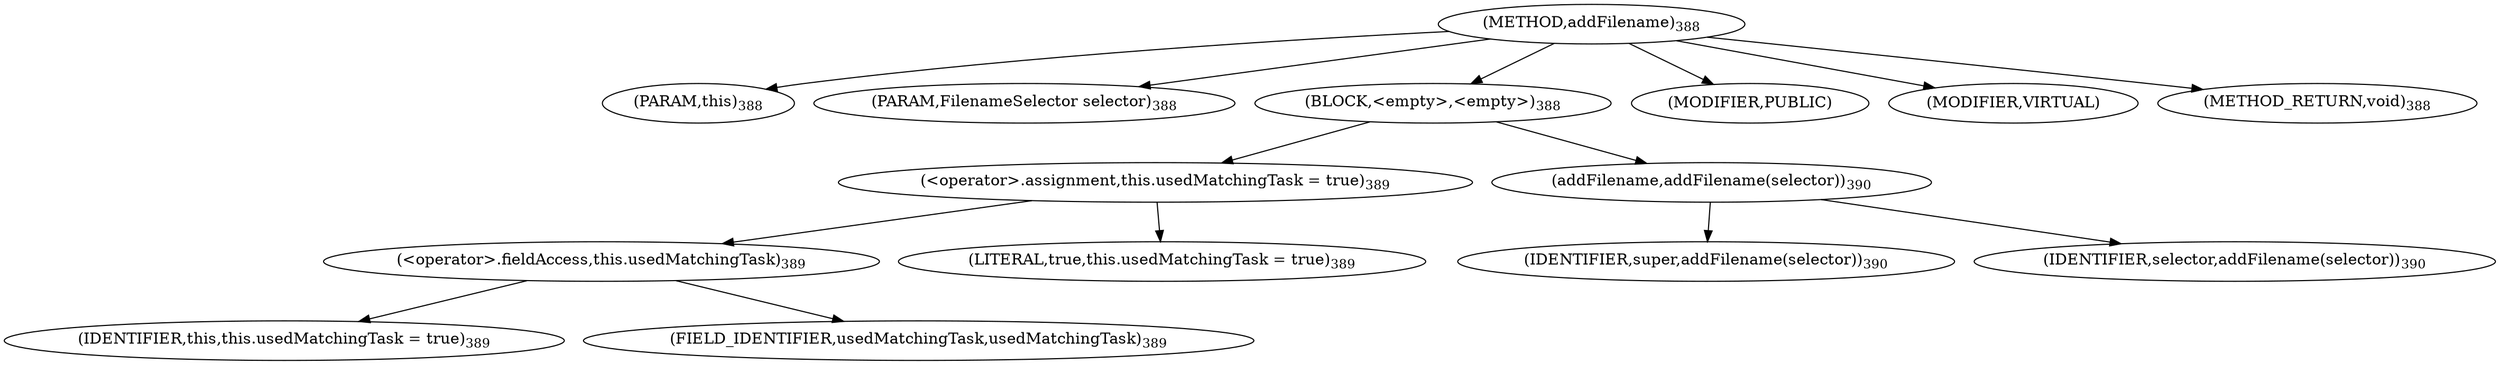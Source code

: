 digraph "addFilename" {  
"505" [label = <(METHOD,addFilename)<SUB>388</SUB>> ]
"506" [label = <(PARAM,this)<SUB>388</SUB>> ]
"507" [label = <(PARAM,FilenameSelector selector)<SUB>388</SUB>> ]
"508" [label = <(BLOCK,&lt;empty&gt;,&lt;empty&gt;)<SUB>388</SUB>> ]
"509" [label = <(&lt;operator&gt;.assignment,this.usedMatchingTask = true)<SUB>389</SUB>> ]
"510" [label = <(&lt;operator&gt;.fieldAccess,this.usedMatchingTask)<SUB>389</SUB>> ]
"511" [label = <(IDENTIFIER,this,this.usedMatchingTask = true)<SUB>389</SUB>> ]
"512" [label = <(FIELD_IDENTIFIER,usedMatchingTask,usedMatchingTask)<SUB>389</SUB>> ]
"513" [label = <(LITERAL,true,this.usedMatchingTask = true)<SUB>389</SUB>> ]
"514" [label = <(addFilename,addFilename(selector))<SUB>390</SUB>> ]
"515" [label = <(IDENTIFIER,super,addFilename(selector))<SUB>390</SUB>> ]
"516" [label = <(IDENTIFIER,selector,addFilename(selector))<SUB>390</SUB>> ]
"517" [label = <(MODIFIER,PUBLIC)> ]
"518" [label = <(MODIFIER,VIRTUAL)> ]
"519" [label = <(METHOD_RETURN,void)<SUB>388</SUB>> ]
  "505" -> "506" 
  "505" -> "507" 
  "505" -> "508" 
  "505" -> "517" 
  "505" -> "518" 
  "505" -> "519" 
  "508" -> "509" 
  "508" -> "514" 
  "509" -> "510" 
  "509" -> "513" 
  "510" -> "511" 
  "510" -> "512" 
  "514" -> "515" 
  "514" -> "516" 
}
